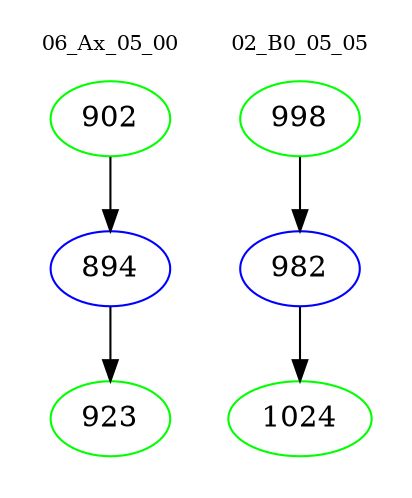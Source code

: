 digraph{
subgraph cluster_0 {
color = white
label = "06_Ax_05_00";
fontsize=10;
T0_902 [label="902", color="green"]
T0_902 -> T0_894 [color="black"]
T0_894 [label="894", color="blue"]
T0_894 -> T0_923 [color="black"]
T0_923 [label="923", color="green"]
}
subgraph cluster_1 {
color = white
label = "02_B0_05_05";
fontsize=10;
T1_998 [label="998", color="green"]
T1_998 -> T1_982 [color="black"]
T1_982 [label="982", color="blue"]
T1_982 -> T1_1024 [color="black"]
T1_1024 [label="1024", color="green"]
}
}
